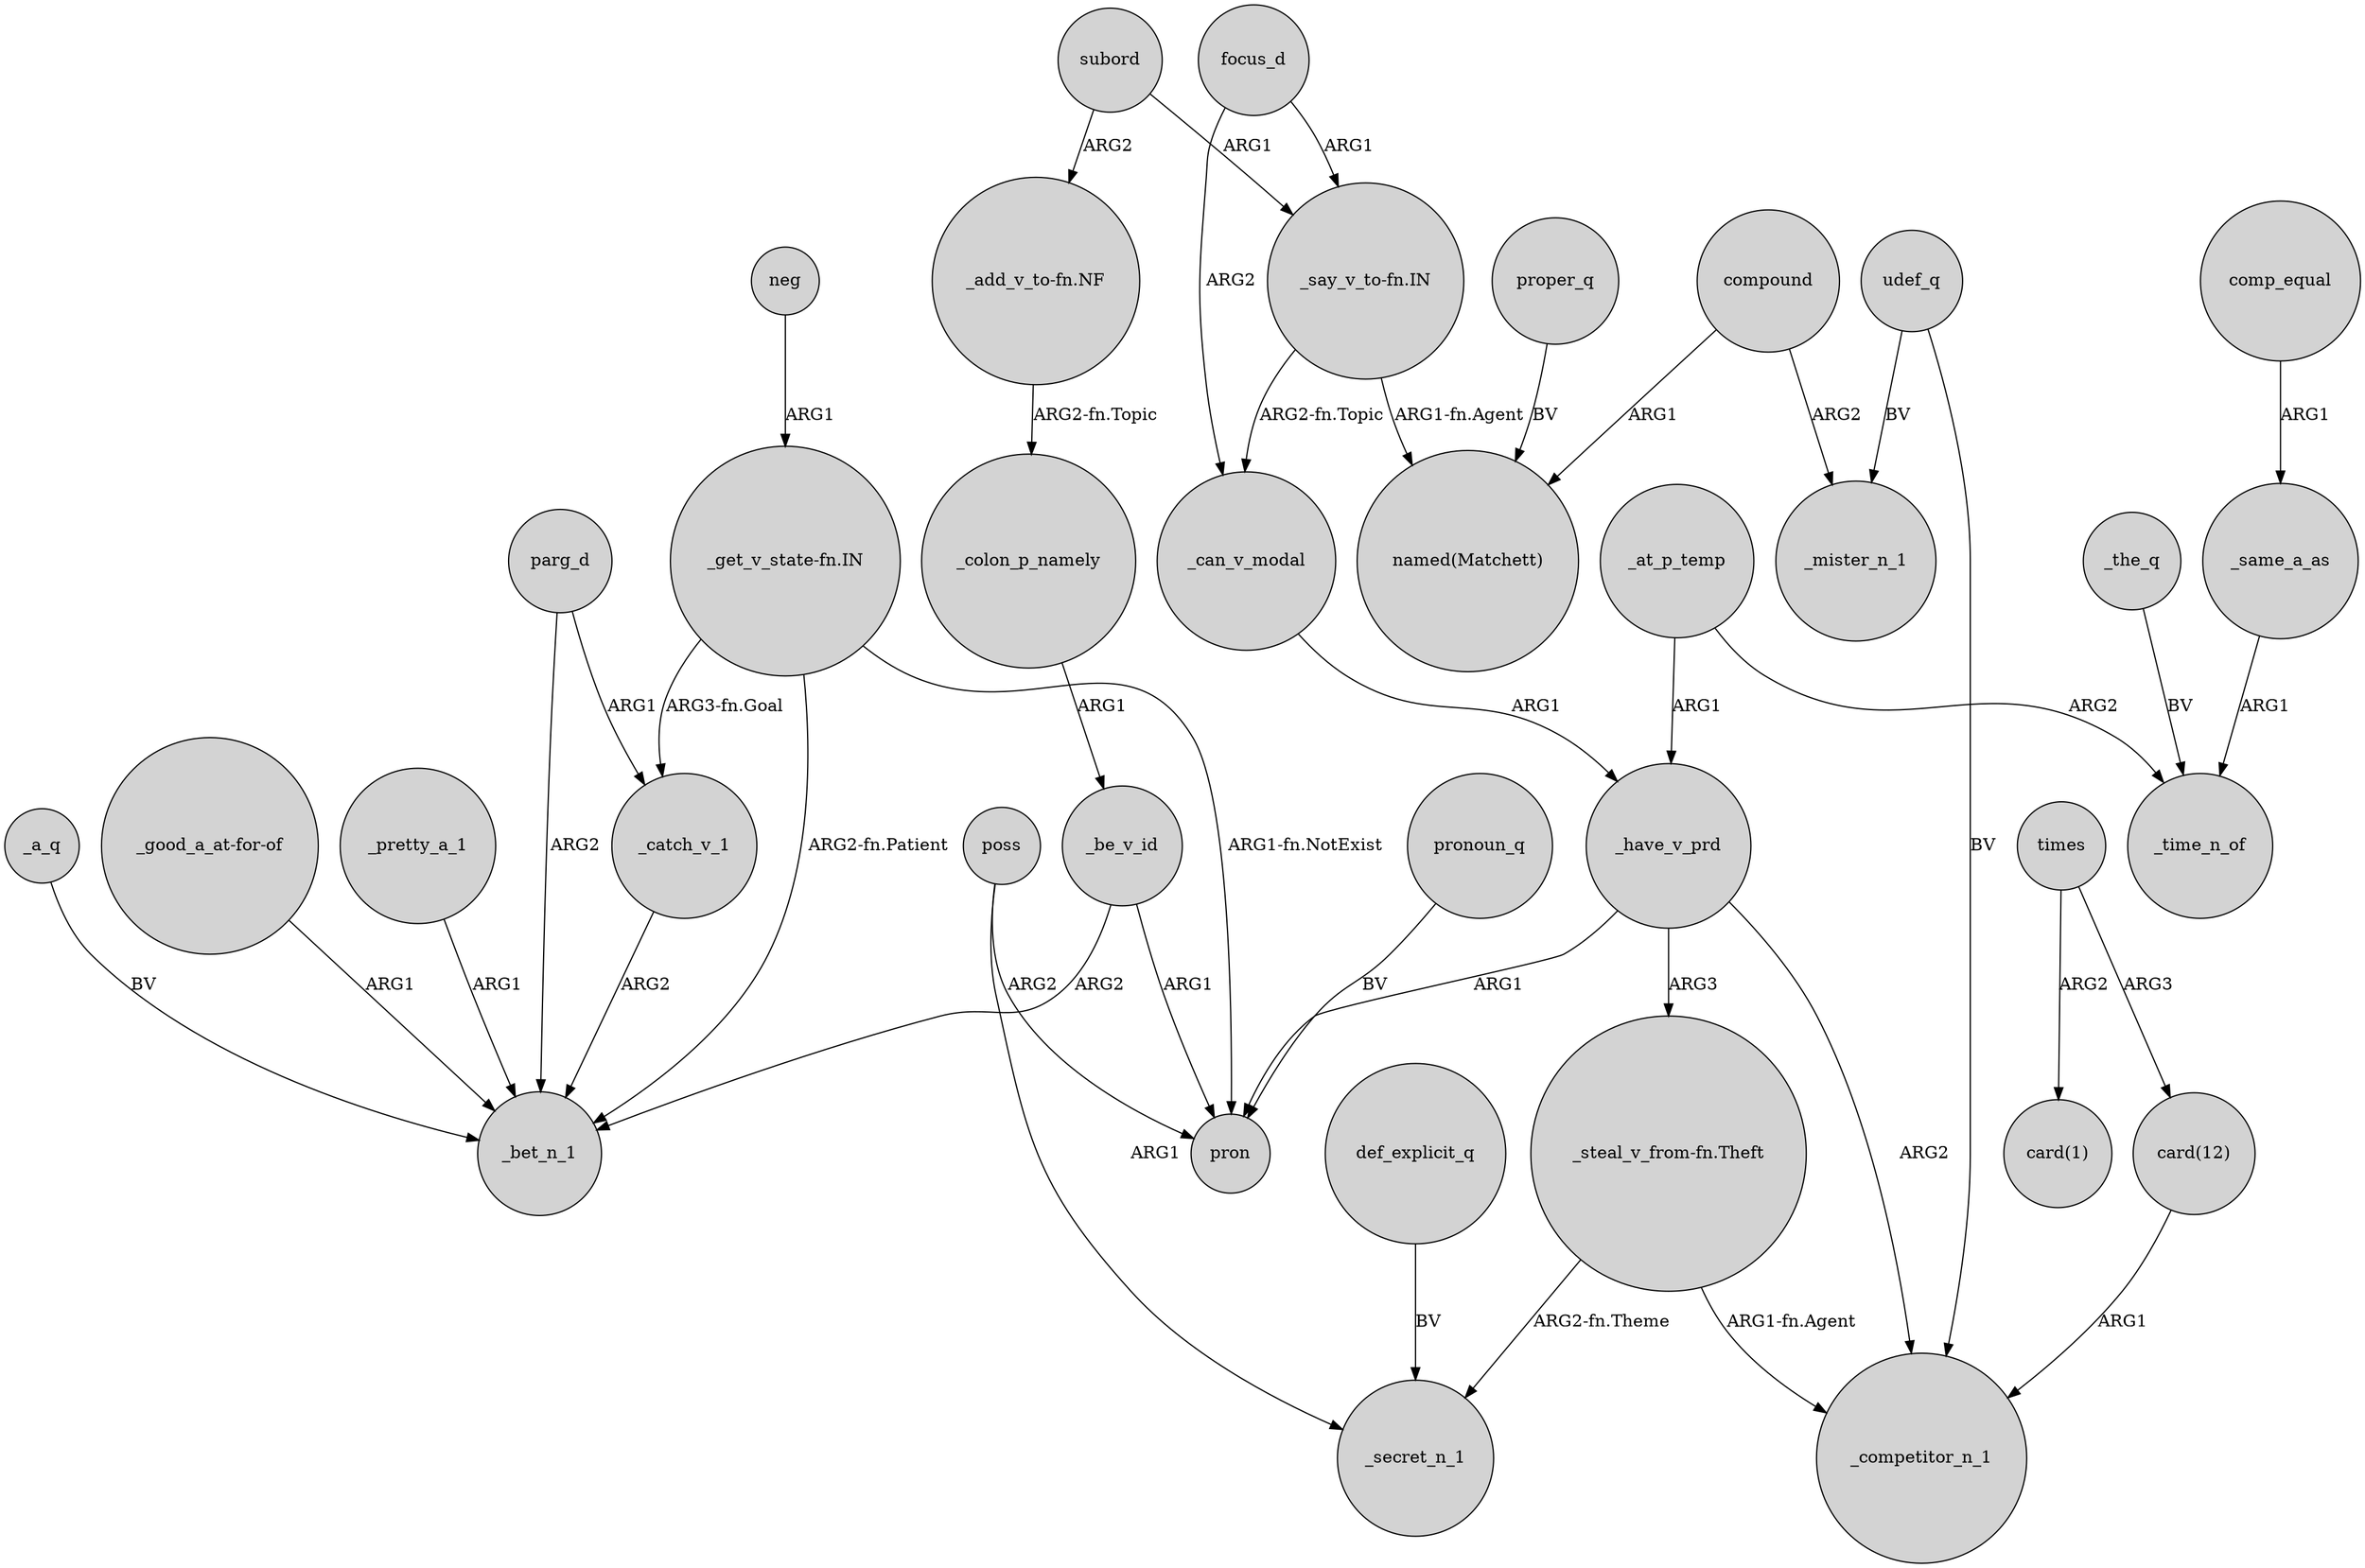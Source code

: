 digraph {
	node [shape=circle style=filled]
	subord -> "_add_v_to-fn.NF" [label=ARG2]
	"_steal_v_from-fn.Theft" -> _secret_n_1 [label="ARG2-fn.Theme"]
	"_get_v_state-fn.IN" -> pron [label="ARG1-fn.NotExist"]
	neg -> "_get_v_state-fn.IN" [label=ARG1]
	parg_d -> _bet_n_1 [label=ARG2]
	_have_v_prd -> pron [label=ARG1]
	_be_v_id -> _bet_n_1 [label=ARG2]
	_at_p_temp -> _have_v_prd [label=ARG1]
	poss -> pron [label=ARG2]
	parg_d -> _catch_v_1 [label=ARG1]
	_colon_p_namely -> _be_v_id [label=ARG1]
	compound -> _mister_n_1 [label=ARG2]
	"card(12)" -> _competitor_n_1 [label=ARG1]
	_a_q -> _bet_n_1 [label=BV]
	udef_q -> _mister_n_1 [label=BV]
	_at_p_temp -> _time_n_of [label=ARG2]
	_have_v_prd -> "_steal_v_from-fn.Theft" [label=ARG3]
	subord -> "_say_v_to-fn.IN" [label=ARG1]
	_catch_v_1 -> _bet_n_1 [label=ARG2]
	_be_v_id -> pron [label=ARG1]
	pronoun_q -> pron [label=BV]
	"_add_v_to-fn.NF" -> _colon_p_namely [label="ARG2-fn.Topic"]
	"_steal_v_from-fn.Theft" -> _competitor_n_1 [label="ARG1-fn.Agent"]
	_the_q -> _time_n_of [label=BV]
	"_get_v_state-fn.IN" -> _catch_v_1 [label="ARG3-fn.Goal"]
	"_get_v_state-fn.IN" -> _bet_n_1 [label="ARG2-fn.Patient"]
	_have_v_prd -> _competitor_n_1 [label=ARG2]
	comp_equal -> _same_a_as [label=ARG1]
	times -> "card(1)" [label=ARG2]
	proper_q -> "named(Matchett)" [label=BV]
	poss -> _secret_n_1 [label=ARG1]
	"_say_v_to-fn.IN" -> "named(Matchett)" [label="ARG1-fn.Agent"]
	"_good_a_at-for-of" -> _bet_n_1 [label=ARG1]
	def_explicit_q -> _secret_n_1 [label=BV]
	_can_v_modal -> _have_v_prd [label=ARG1]
	compound -> "named(Matchett)" [label=ARG1]
	_pretty_a_1 -> _bet_n_1 [label=ARG1]
	_same_a_as -> _time_n_of [label=ARG1]
	udef_q -> _competitor_n_1 [label=BV]
	times -> "card(12)" [label=ARG3]
	focus_d -> _can_v_modal [label=ARG2]
	"_say_v_to-fn.IN" -> _can_v_modal [label="ARG2-fn.Topic"]
	focus_d -> "_say_v_to-fn.IN" [label=ARG1]
}
